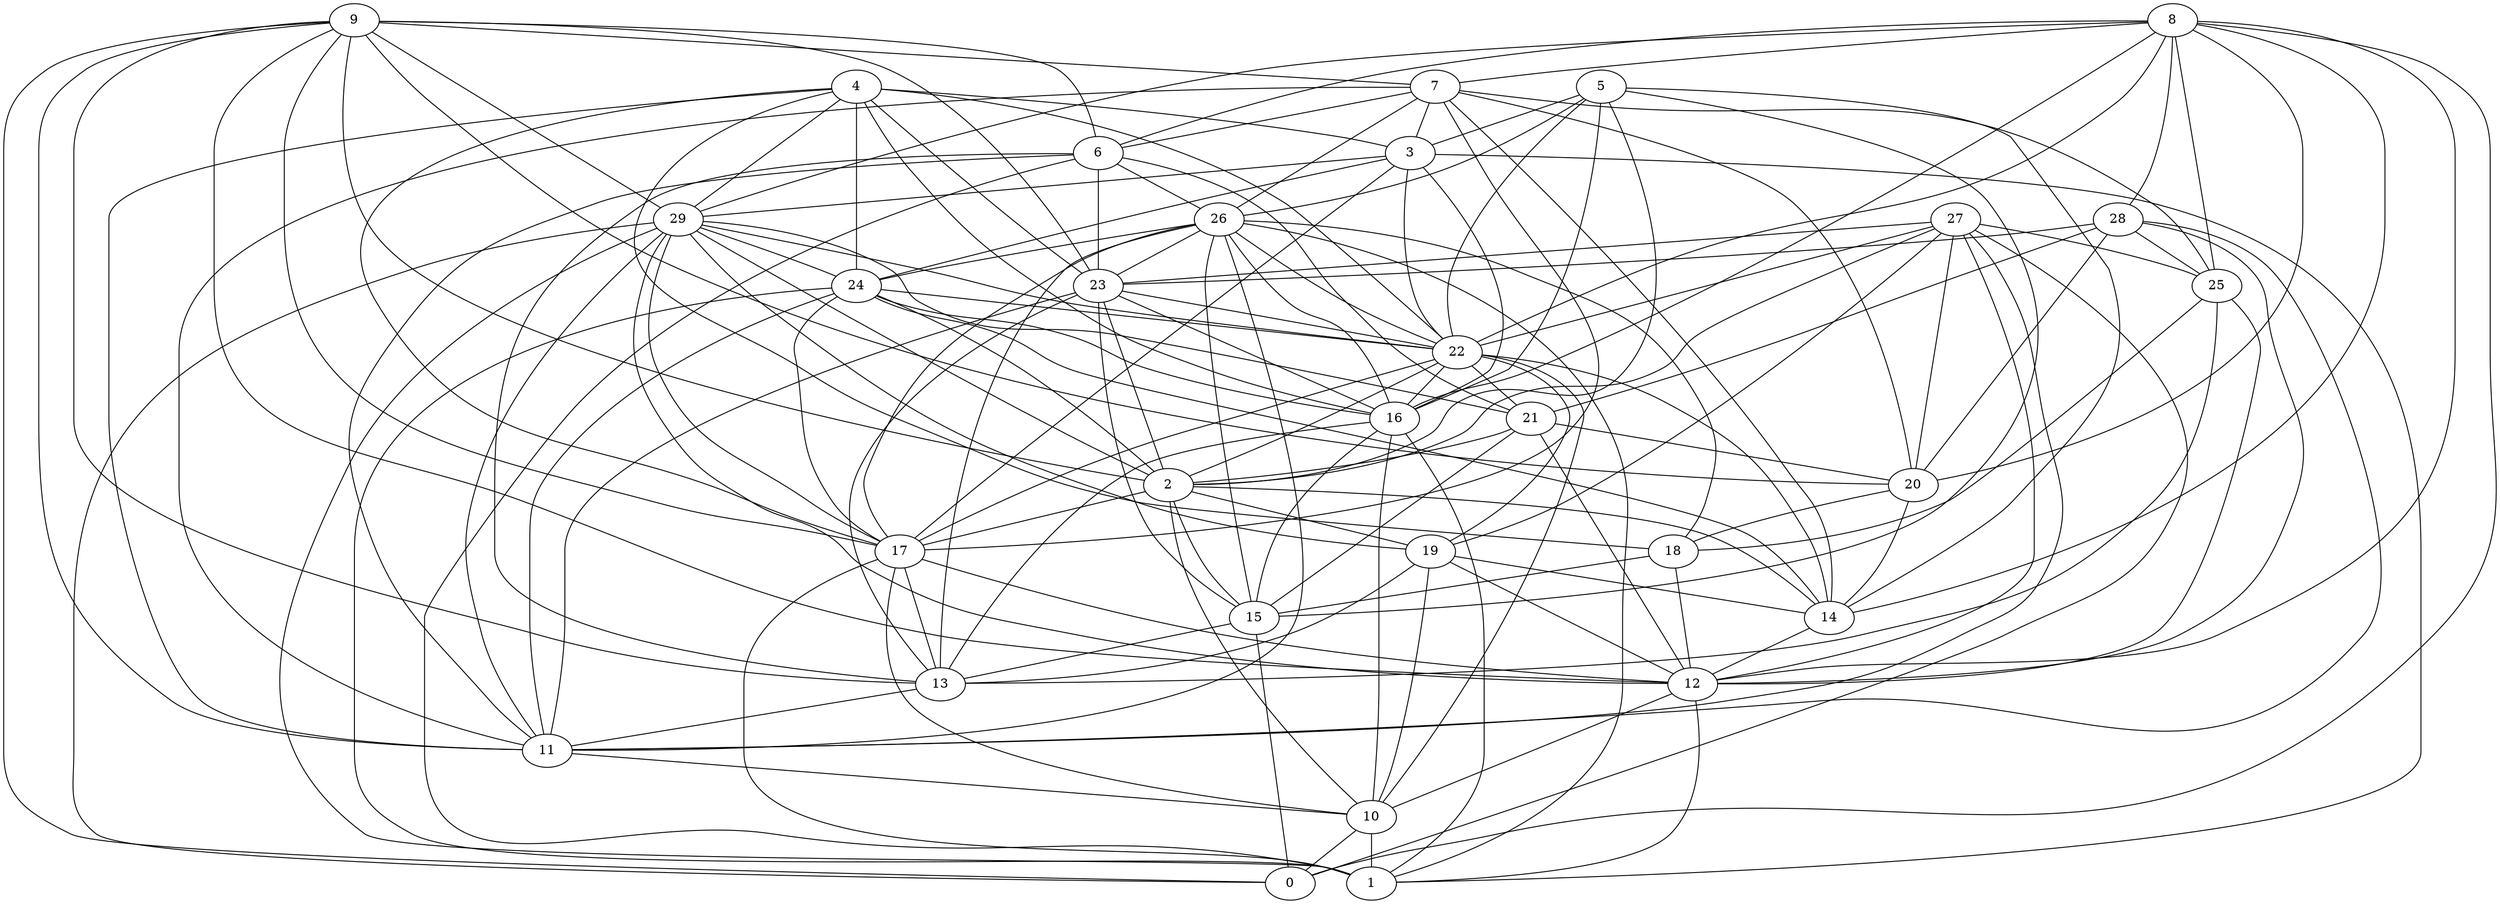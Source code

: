 digraph GG_graph {

subgraph G_graph {
edge [color = black]
"12" -> "1" [dir = none]
"4" -> "22" [dir = none]
"4" -> "23" [dir = none]
"4" -> "29" [dir = none]
"19" -> "14" [dir = none]
"19" -> "12" [dir = none]
"9" -> "2" [dir = none]
"9" -> "11" [dir = none]
"9" -> "13" [dir = none]
"9" -> "7" [dir = none]
"9" -> "6" [dir = none]
"22" -> "16" [dir = none]
"22" -> "19" [dir = none]
"22" -> "2" [dir = none]
"15" -> "13" [dir = none]
"15" -> "0" [dir = none]
"29" -> "17" [dir = none]
"29" -> "24" [dir = none]
"29" -> "11" [dir = none]
"29" -> "2" [dir = none]
"29" -> "0" [dir = none]
"29" -> "1" [dir = none]
"2" -> "15" [dir = none]
"2" -> "10" [dir = none]
"2" -> "14" [dir = none]
"2" -> "17" [dir = none]
"2" -> "19" [dir = none]
"25" -> "12" [dir = none]
"25" -> "13" [dir = none]
"25" -> "18" [dir = none]
"17" -> "10" [dir = none]
"17" -> "12" [dir = none]
"17" -> "13" [dir = none]
"17" -> "1" [dir = none]
"28" -> "12" [dir = none]
"28" -> "23" [dir = none]
"8" -> "12" [dir = none]
"8" -> "0" [dir = none]
"8" -> "29" [dir = none]
"8" -> "25" [dir = none]
"8" -> "28" [dir = none]
"8" -> "7" [dir = none]
"18" -> "12" [dir = none]
"24" -> "17" [dir = none]
"24" -> "14" [dir = none]
"24" -> "1" [dir = none]
"24" -> "22" [dir = none]
"24" -> "16" [dir = none]
"27" -> "0" [dir = none]
"27" -> "23" [dir = none]
"27" -> "22" [dir = none]
"27" -> "2" [dir = none]
"27" -> "19" [dir = none]
"27" -> "20" [dir = none]
"7" -> "3" [dir = none]
"7" -> "11" [dir = none]
"7" -> "25" [dir = none]
"7" -> "20" [dir = none]
"7" -> "6" [dir = none]
"7" -> "17" [dir = none]
"10" -> "0" [dir = none]
"6" -> "1" [dir = none]
"6" -> "11" [dir = none]
"6" -> "21" [dir = none]
"6" -> "26" [dir = none]
"6" -> "13" [dir = none]
"6" -> "23" [dir = none]
"3" -> "24" [dir = none]
"3" -> "1" [dir = none]
"3" -> "16" [dir = none]
"5" -> "15" [dir = none]
"5" -> "14" [dir = none]
"5" -> "2" [dir = none]
"5" -> "26" [dir = none]
"5" -> "16" [dir = none]
"26" -> "16" [dir = none]
"26" -> "17" [dir = none]
"26" -> "18" [dir = none]
"14" -> "12" [dir = none]
"23" -> "15" [dir = none]
"23" -> "22" [dir = none]
"23" -> "11" [dir = none]
"23" -> "2" [dir = none]
"21" -> "20" [dir = none]
"21" -> "12" [dir = none]
"21" -> "2" [dir = none]
"20" -> "18" [dir = none]
"16" -> "10" [dir = none]
"12" -> "10" [dir = none]
"28" -> "25" [dir = none]
"29" -> "22" [dir = none]
"24" -> "2" [dir = none]
"16" -> "15" [dir = none]
"13" -> "11" [dir = none]
"26" -> "15" [dir = none]
"8" -> "22" [dir = none]
"23" -> "16" [dir = none]
"26" -> "22" [dir = none]
"9" -> "0" [dir = none]
"19" -> "10" [dir = none]
"9" -> "20" [dir = none]
"24" -> "11" [dir = none]
"26" -> "23" [dir = none]
"27" -> "25" [dir = none]
"7" -> "26" [dir = none]
"26" -> "11" [dir = none]
"8" -> "20" [dir = none]
"28" -> "21" [dir = none]
"4" -> "16" [dir = none]
"10" -> "1" [dir = none]
"9" -> "12" [dir = none]
"22" -> "17" [dir = none]
"11" -> "10" [dir = none]
"9" -> "17" [dir = none]
"28" -> "20" [dir = none]
"7" -> "14" [dir = none]
"26" -> "13" [dir = none]
"3" -> "17" [dir = none]
"29" -> "21" [dir = none]
"28" -> "11" [dir = none]
"9" -> "23" [dir = none]
"4" -> "3" [dir = none]
"22" -> "10" [dir = none]
"16" -> "13" [dir = none]
"29" -> "19" [dir = none]
"20" -> "14" [dir = none]
"27" -> "11" [dir = none]
"8" -> "16" [dir = none]
"4" -> "24" [dir = none]
"5" -> "22" [dir = none]
"3" -> "22" [dir = none]
"19" -> "13" [dir = none]
"26" -> "24" [dir = none]
"26" -> "1" [dir = none]
"4" -> "17" [dir = none]
"22" -> "21" [dir = none]
"8" -> "14" [dir = none]
"21" -> "15" [dir = none]
"8" -> "6" [dir = none]
"18" -> "15" [dir = none]
"16" -> "1" [dir = none]
"9" -> "29" [dir = none]
"27" -> "12" [dir = none]
"5" -> "3" [dir = none]
"3" -> "29" [dir = none]
"22" -> "14" [dir = none]
"4" -> "11" [dir = none]
"4" -> "18" [dir = none]
"29" -> "12" [dir = none]
"23" -> "13" [dir = none]
}

}
